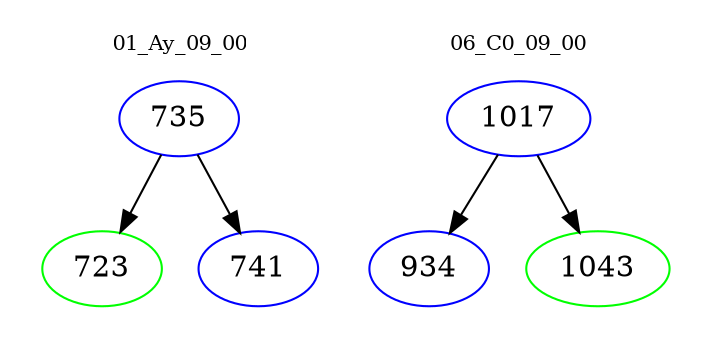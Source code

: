 digraph{
subgraph cluster_0 {
color = white
label = "01_Ay_09_00";
fontsize=10;
T0_735 [label="735", color="blue"]
T0_735 -> T0_723 [color="black"]
T0_723 [label="723", color="green"]
T0_735 -> T0_741 [color="black"]
T0_741 [label="741", color="blue"]
}
subgraph cluster_1 {
color = white
label = "06_C0_09_00";
fontsize=10;
T1_1017 [label="1017", color="blue"]
T1_1017 -> T1_934 [color="black"]
T1_934 [label="934", color="blue"]
T1_1017 -> T1_1043 [color="black"]
T1_1043 [label="1043", color="green"]
}
}
